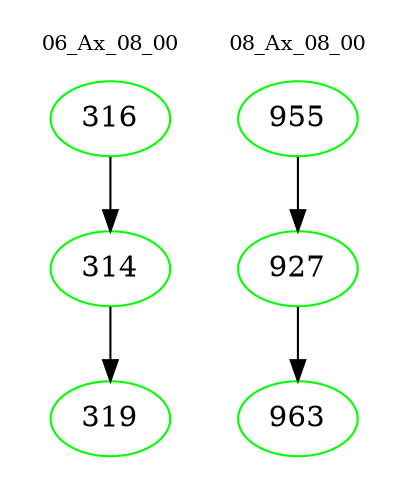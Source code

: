 digraph{
subgraph cluster_0 {
color = white
label = "06_Ax_08_00";
fontsize=10;
T0_316 [label="316", color="green"]
T0_316 -> T0_314 [color="black"]
T0_314 [label="314", color="green"]
T0_314 -> T0_319 [color="black"]
T0_319 [label="319", color="green"]
}
subgraph cluster_1 {
color = white
label = "08_Ax_08_00";
fontsize=10;
T1_955 [label="955", color="green"]
T1_955 -> T1_927 [color="black"]
T1_927 [label="927", color="green"]
T1_927 -> T1_963 [color="black"]
T1_963 [label="963", color="green"]
}
}
